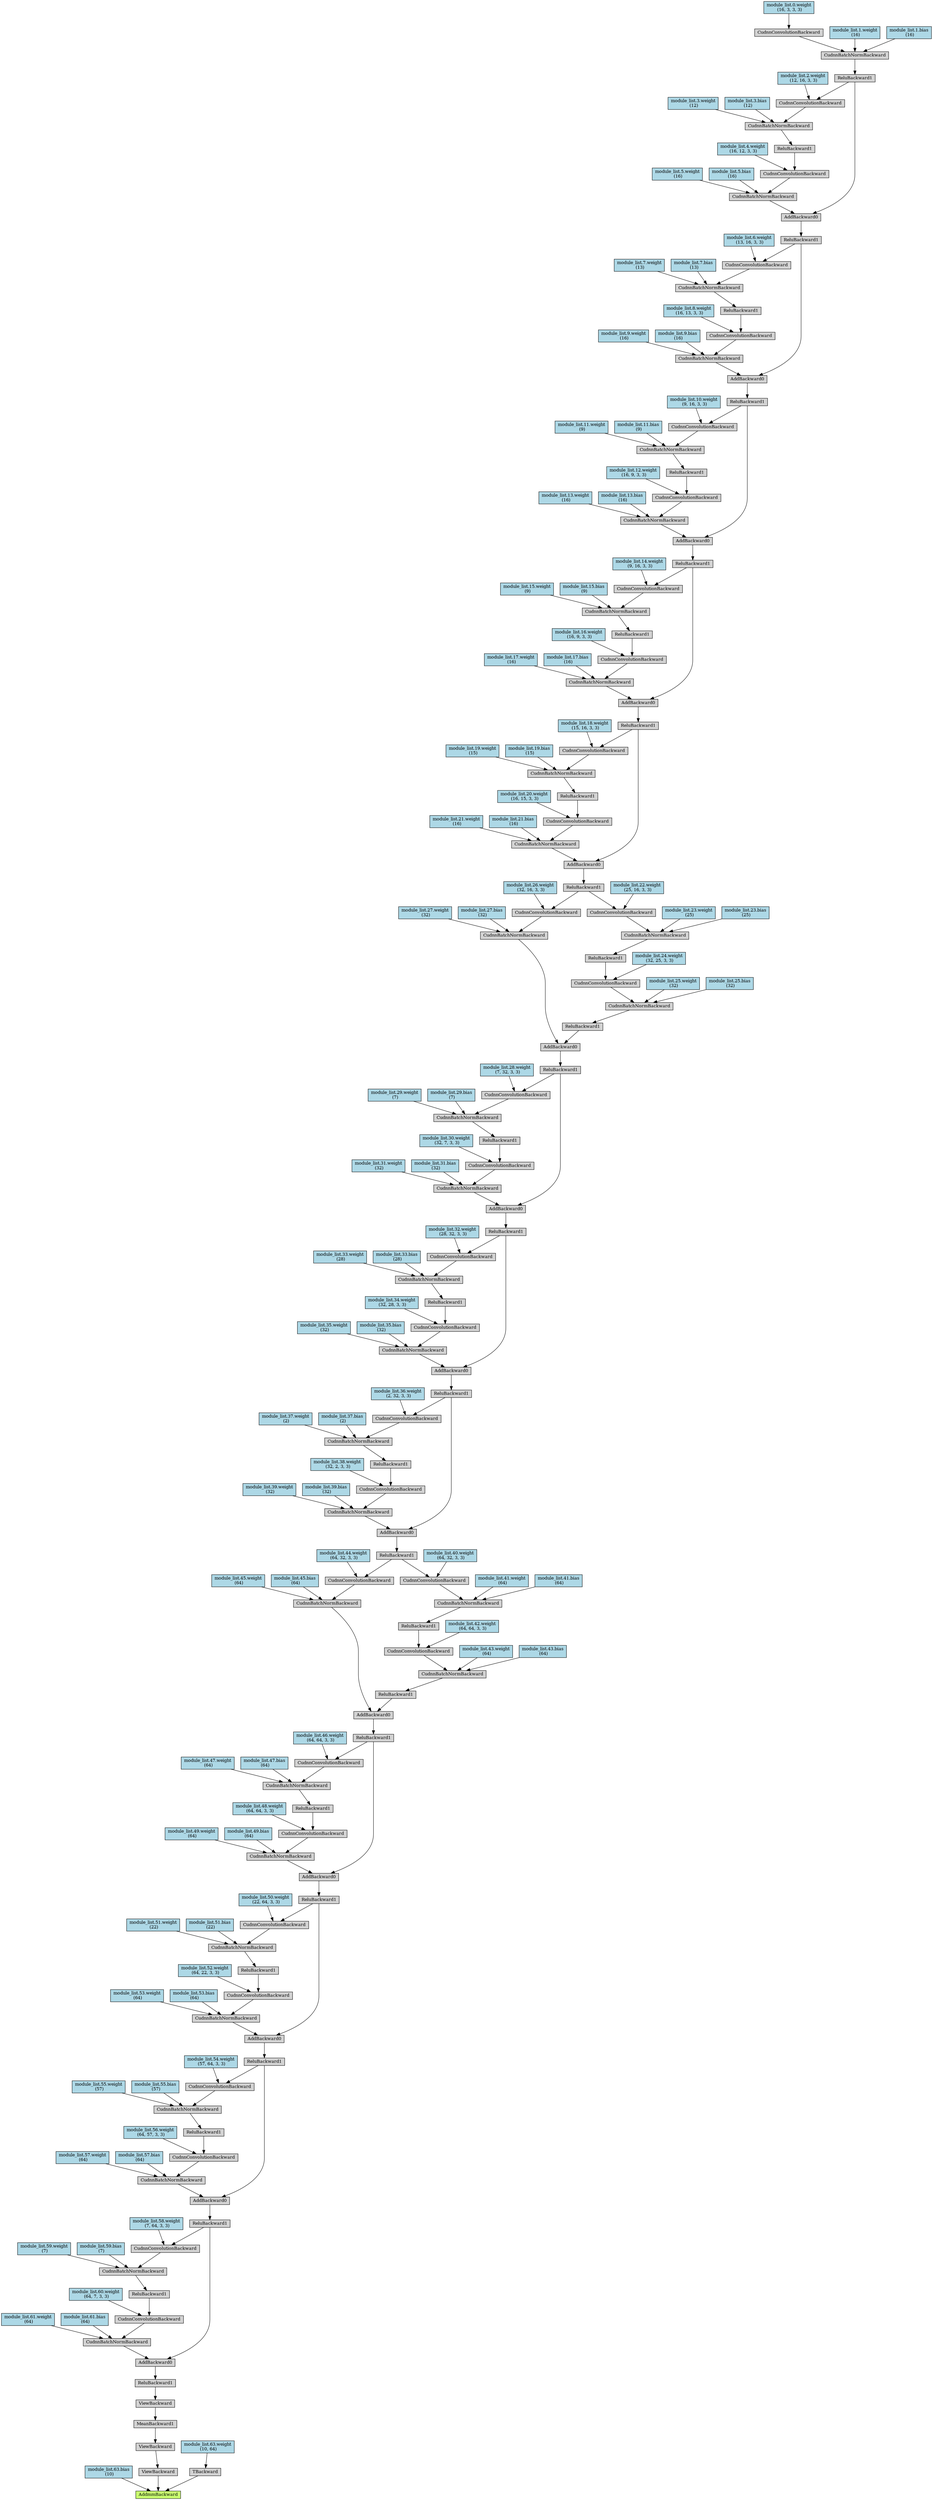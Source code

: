 digraph {
	graph [size="64.35,64.35"]
	node [align=left fontsize=12 height=0.2 ranksep=0.1 shape=box style=filled]
	140668303647856 [label=AddmmBackward fillcolor=darkolivegreen1]
	140668434639392 -> 140668303647856
	140668434639392 [label="module_list.63.bias
 (10)" fillcolor=lightblue]
	140668434638496 -> 140668303647856
	140668434638496 [label=ViewBackward]
	140668434704536 -> 140668434638496
	140668434704536 [label=ViewBackward]
	140665495310520 -> 140668434704536
	140665495310520 [label=MeanBackward1]
	140665495310464 -> 140665495310520
	140665495310464 [label=ViewBackward]
	140665495310744 -> 140665495310464
	140665495310744 [label=ReluBackward1]
	140665495310856 -> 140665495310744
	140665495310856 [label=AddBackward0]
	140665495310968 -> 140665495310856
	140665495310968 [label=ReluBackward1]
	140665495311136 -> 140665495310968
	140665495311136 [label=AddBackward0]
	140665495311248 -> 140665495311136
	140665495311248 [label=ReluBackward1]
	140665495311416 -> 140665495311248
	140665495311416 [label=AddBackward0]
	140665495311528 -> 140665495311416
	140665495311528 [label=ReluBackward1]
	140665495311696 -> 140665495311528
	140665495311696 [label=AddBackward0]
	140665495311808 -> 140665495311696
	140665495311808 [label=ReluBackward1]
	140665495311976 -> 140665495311808
	140665495311976 [label=AddBackward0]
	140665495312088 -> 140665495311976
	140665495312088 [label=ReluBackward1]
	140665495312256 -> 140665495312088
	140665495312256 [label=CudnnBatchNormBackward]
	140665495312368 -> 140665495312256
	140665495312368 [label=CudnnConvolutionBackward]
	140665495312592 -> 140665495312368
	140665495312592 [label=ReluBackward1]
	140665495312760 -> 140665495312592
	140665495312760 [label=CudnnBatchNormBackward]
	140665495312872 -> 140665495312760
	140665495312872 [label=CudnnConvolutionBackward]
	140665495313096 -> 140665495312872
	140665495313096 [label=ReluBackward1]
	140665495313264 -> 140665495313096
	140665495313264 [label=AddBackward0]
	140665495313376 -> 140665495313264
	140665495313376 [label=ReluBackward1]
	140665495313544 -> 140665495313376
	140665495313544 [label=AddBackward0]
	140665495313656 -> 140665495313544
	140665495313656 [label=ReluBackward1]
	140665495313824 -> 140665495313656
	140665495313824 [label=AddBackward0]
	140665495313936 -> 140665495313824
	140665495313936 [label=ReluBackward1]
	140665495314104 -> 140665495313936
	140665495314104 [label=AddBackward0]
	140665495314216 -> 140665495314104
	140665495314216 [label=ReluBackward1]
	140665495314384 -> 140665495314216
	140665495314384 [label=CudnnBatchNormBackward]
	140668433420416 -> 140665495314384
	140668433420416 [label=CudnnConvolutionBackward]
	140668433420640 -> 140668433420416
	140668433420640 [label=ReluBackward1]
	140668433420808 -> 140668433420640
	140668433420808 [label=CudnnBatchNormBackward]
	140668433420920 -> 140668433420808
	140668433420920 [label=CudnnConvolutionBackward]
	140668433421144 -> 140668433420920
	140668433421144 [label=ReluBackward1]
	140668433421312 -> 140668433421144
	140668433421312 [label=AddBackward0]
	140668433421424 -> 140668433421312
	140668433421424 [label=ReluBackward1]
	140668433421592 -> 140668433421424
	140668433421592 [label=AddBackward0]
	140668433421704 -> 140668433421592
	140668433421704 [label=ReluBackward1]
	140668433421872 -> 140668433421704
	140668433421872 [label=AddBackward0]
	140668433421984 -> 140668433421872
	140668433421984 [label=ReluBackward1]
	140668433422152 -> 140668433421984
	140668433422152 [label=AddBackward0]
	140668433422264 -> 140668433422152
	140668433422264 [label=ReluBackward1]
	140668433422432 -> 140668433422264
	140668433422432 [label=AddBackward0]
	140668433422544 -> 140668433422432
	140668433422544 [label=ReluBackward1]
	140668433422712 -> 140668433422544
	140668433422712 [label=CudnnBatchNormBackward]
	140668433422824 -> 140668433422712
	140668433422824 [label=CudnnConvolutionBackward]
	140668433423048 -> 140668433422824
	140668433423048 [label="module_list.0.weight
 (16, 3, 3, 3)" fillcolor=lightblue]
	140668433422880 -> 140668433422712
	140668433422880 [label="module_list.1.weight
 (16)" fillcolor=lightblue]
	140668433422936 -> 140668433422712
	140668433422936 [label="module_list.1.bias
 (16)" fillcolor=lightblue]
	140668433422600 -> 140668433422432
	140668433422600 [label=CudnnBatchNormBackward]
	140668433422768 -> 140668433422600
	140668433422768 [label=CudnnConvolutionBackward]
	140668433423160 -> 140668433422768
	140668433423160 [label=ReluBackward1]
	140668433423384 -> 140668433423160
	140668433423384 [label=CudnnBatchNormBackward]
	140668433423496 -> 140668433423384
	140668433423496 [label=CudnnConvolutionBackward]
	140668433422544 -> 140668433423496
	140668433423720 -> 140668433423496
	140668433423720 [label="module_list.2.weight
 (12, 16, 3, 3)" fillcolor=lightblue]
	140668433423552 -> 140668433423384
	140668433423552 [label="module_list.3.weight
 (12)" fillcolor=lightblue]
	140668433423608 -> 140668433423384
	140668433423608 [label="module_list.3.bias
 (12)" fillcolor=lightblue]
	140668433423272 -> 140668433422768
	140668433423272 [label="module_list.4.weight
 (16, 12, 3, 3)" fillcolor=lightblue]
	140668433422992 -> 140668433422600
	140668433422992 [label="module_list.5.weight
 (16)" fillcolor=lightblue]
	140668433423104 -> 140668433422600
	140668433423104 [label="module_list.5.bias
 (16)" fillcolor=lightblue]
	140668433422320 -> 140668433422152
	140668433422320 [label=CudnnBatchNormBackward]
	140668433422488 -> 140668433422320
	140668433422488 [label=CudnnConvolutionBackward]
	140668433423664 -> 140668433422488
	140668433423664 [label=ReluBackward1]
	140668433423888 -> 140668433423664
	140668433423888 [label=CudnnBatchNormBackward]
	140668433423832 -> 140668433423888
	140668433423832 [label=CudnnConvolutionBackward]
	140668433422264 -> 140668433423832
	140668433424168 -> 140668433423832
	140668433424168 [label="module_list.6.weight
 (13, 16, 3, 3)" fillcolor=lightblue]
	140668433424000 -> 140668433423888
	140668433424000 [label="module_list.7.weight
 (13)" fillcolor=lightblue]
	140668433424056 -> 140668433423888
	140668433424056 [label="module_list.7.bias
 (13)" fillcolor=lightblue]
	140668433423776 -> 140668433422488
	140668433423776 [label="module_list.8.weight
 (16, 13, 3, 3)" fillcolor=lightblue]
	140668433422656 -> 140668433422320
	140668433422656 [label="module_list.9.weight
 (16)" fillcolor=lightblue]
	140668433423216 -> 140668433422320
	140668433423216 [label="module_list.9.bias
 (16)" fillcolor=lightblue]
	140668433422040 -> 140668433421872
	140668433422040 [label=CudnnBatchNormBackward]
	140668433422208 -> 140668433422040
	140668433422208 [label=CudnnConvolutionBackward]
	140668433424112 -> 140668433422208
	140668433424112 [label=ReluBackward1]
	140668433424336 -> 140668433424112
	140668433424336 [label=CudnnBatchNormBackward]
	140668433629256 -> 140668433424336
	140668433629256 [label=CudnnConvolutionBackward]
	140668433421984 -> 140668433629256
	140668433629480 -> 140668433629256
	140668433629480 [label="module_list.10.weight
 (9, 16, 3, 3)" fillcolor=lightblue]
	140668433629312 -> 140668433424336
	140668433629312 [label="module_list.11.weight
 (9)" fillcolor=lightblue]
	140668433629368 -> 140668433424336
	140668433629368 [label="module_list.11.bias
 (9)" fillcolor=lightblue]
	140668433424224 -> 140668433422208
	140668433424224 [label="module_list.12.weight
 (16, 9, 3, 3)" fillcolor=lightblue]
	140668433422376 -> 140668433422040
	140668433422376 [label="module_list.13.weight
 (16)" fillcolor=lightblue]
	140668433423328 -> 140668433422040
	140668433423328 [label="module_list.13.bias
 (16)" fillcolor=lightblue]
	140668433421760 -> 140668433421592
	140668433421760 [label=CudnnBatchNormBackward]
	140668433421928 -> 140668433421760
	140668433421928 [label=CudnnConvolutionBackward]
	140668433424280 -> 140668433421928
	140668433424280 [label=ReluBackward1]
	140668433629648 -> 140668433424280
	140668433629648 [label=CudnnBatchNormBackward]
	140668433629704 -> 140668433629648
	140668433629704 [label=CudnnConvolutionBackward]
	140668433421704 -> 140668433629704
	140668433629928 -> 140668433629704
	140668433629928 [label="module_list.14.weight
 (9, 16, 3, 3)" fillcolor=lightblue]
	140668433629760 -> 140668433629648
	140668433629760 [label="module_list.15.weight
 (9)" fillcolor=lightblue]
	140668433629816 -> 140668433629648
	140668433629816 [label="module_list.15.bias
 (9)" fillcolor=lightblue]
	140668433629424 -> 140668433421928
	140668433629424 [label="module_list.16.weight
 (16, 9, 3, 3)" fillcolor=lightblue]
	140668433422096 -> 140668433421760
	140668433422096 [label="module_list.17.weight
 (16)" fillcolor=lightblue]
	140668433423440 -> 140668433421760
	140668433423440 [label="module_list.17.bias
 (16)" fillcolor=lightblue]
	140668433421480 -> 140668433421312
	140668433421480 [label=CudnnBatchNormBackward]
	140668433421648 -> 140668433421480
	140668433421648 [label=CudnnConvolutionBackward]
	140668433629872 -> 140668433421648
	140668433629872 [label=ReluBackward1]
	140668433630096 -> 140668433629872
	140668433630096 [label=CudnnBatchNormBackward]
	140668433630152 -> 140668433630096
	140668433630152 [label=CudnnConvolutionBackward]
	140668433421424 -> 140668433630152
	140668433630376 -> 140668433630152
	140668433630376 [label="module_list.18.weight
 (15, 16, 3, 3)" fillcolor=lightblue]
	140668433630208 -> 140668433630096
	140668433630208 [label="module_list.19.weight
 (15)" fillcolor=lightblue]
	140668433630264 -> 140668433630096
	140668433630264 [label="module_list.19.bias
 (15)" fillcolor=lightblue]
	140668433629592 -> 140668433421648
	140668433629592 [label="module_list.20.weight
 (16, 15, 3, 3)" fillcolor=lightblue]
	140668433421816 -> 140668433421480
	140668433421816 [label="module_list.21.weight
 (16)" fillcolor=lightblue]
	140668433423944 -> 140668433421480
	140668433423944 [label="module_list.21.bias
 (16)" fillcolor=lightblue]
	140668433421200 -> 140668433420920
	140668433421200 [label="module_list.22.weight
 (25, 16, 3, 3)" fillcolor=lightblue]
	140668433420976 -> 140668433420808
	140668433420976 [label="module_list.23.weight
 (25)" fillcolor=lightblue]
	140668433421032 -> 140668433420808
	140668433421032 [label="module_list.23.bias
 (25)" fillcolor=lightblue]
	140668433420696 -> 140668433420416
	140668433420696 [label="module_list.24.weight
 (32, 25, 3, 3)" fillcolor=lightblue]
	140668433420472 -> 140665495314384
	140668433420472 [label="module_list.25.weight
 (32)" fillcolor=lightblue]
	140668433420528 -> 140665495314384
	140668433420528 [label="module_list.25.bias
 (32)" fillcolor=lightblue]
	140665495314272 -> 140665495314104
	140665495314272 [label=CudnnBatchNormBackward]
	140668433420360 -> 140665495314272
	140668433420360 [label=CudnnConvolutionBackward]
	140668433421144 -> 140668433420360
	140668433421256 -> 140668433420360
	140668433421256 [label="module_list.26.weight
 (32, 16, 3, 3)" fillcolor=lightblue]
	140668433420584 -> 140665495314272
	140668433420584 [label="module_list.27.weight
 (32)" fillcolor=lightblue]
	140668433420752 -> 140665495314272
	140668433420752 [label="module_list.27.bias
 (32)" fillcolor=lightblue]
	140665495313992 -> 140665495313824
	140665495313992 [label=CudnnBatchNormBackward]
	140665495314160 -> 140665495313992
	140665495314160 [label=CudnnConvolutionBackward]
	140668433421368 -> 140665495314160
	140668433421368 [label=ReluBackward1]
	140668433629984 -> 140668433421368
	140668433629984 [label=CudnnBatchNormBackward]
	140668433630432 -> 140668433629984
	140668433630432 [label=CudnnConvolutionBackward]
	140665495313936 -> 140668433630432
	140668433630488 -> 140668433630432
	140668433630488 [label="module_list.28.weight
 (7, 32, 3, 3)" fillcolor=lightblue]
	140668433630040 -> 140668433629984
	140668433630040 [label="module_list.29.weight
 (7)" fillcolor=lightblue]
	140668433630544 -> 140668433629984
	140668433630544 [label="module_list.29.bias
 (7)" fillcolor=lightblue]
	140668433421536 -> 140665495314160
	140668433421536 [label="module_list.30.weight
 (32, 7, 3, 3)" fillcolor=lightblue]
	140665495314328 -> 140665495313992
	140665495314328 [label="module_list.31.weight
 (32)" fillcolor=lightblue]
	140668433421088 -> 140665495313992
	140668433421088 [label="module_list.31.bias
 (32)" fillcolor=lightblue]
	140665495313712 -> 140665495313544
	140665495313712 [label=CudnnBatchNormBackward]
	140665495313880 -> 140665495313712
	140665495313880 [label=CudnnConvolutionBackward]
	140668433630600 -> 140665495313880
	140668433630600 [label=ReluBackward1]
	140668433630768 -> 140668433630600
	140668433630768 [label=CudnnBatchNormBackward]
	140668433630824 -> 140668433630768
	140668433630824 [label=CudnnConvolutionBackward]
	140665495313656 -> 140668433630824
	140668433631048 -> 140668433630824
	140668433631048 [label="module_list.32.weight
 (28, 32, 3, 3)" fillcolor=lightblue]
	140668433630880 -> 140668433630768
	140668433630880 [label="module_list.33.weight
 (28)" fillcolor=lightblue]
	140668433630936 -> 140668433630768
	140668433630936 [label="module_list.33.bias
 (28)" fillcolor=lightblue]
	140668433630320 -> 140665495313880
	140668433630320 [label="module_list.34.weight
 (32, 28, 3, 3)" fillcolor=lightblue]
	140665495314048 -> 140665495313712
	140665495314048 [label="module_list.35.weight
 (32)" fillcolor=lightblue]
	140668433420864 -> 140665495313712
	140668433420864 [label="module_list.35.bias
 (32)" fillcolor=lightblue]
	140665495313432 -> 140665495313264
	140665495313432 [label=CudnnBatchNormBackward]
	140665495313600 -> 140665495313432
	140665495313600 [label=CudnnConvolutionBackward]
	140668433630992 -> 140665495313600
	140668433630992 [label=ReluBackward1]
	140668433631216 -> 140668433630992
	140668433631216 [label=CudnnBatchNormBackward]
	140668433631160 -> 140668433631216
	140668433631160 [label=CudnnConvolutionBackward]
	140665495313376 -> 140668433631160
	140668433631496 -> 140668433631160
	140668433631496 [label="module_list.36.weight
 (2, 32, 3, 3)" fillcolor=lightblue]
	140668433631328 -> 140668433631216
	140668433631328 [label="module_list.37.weight
 (2)" fillcolor=lightblue]
	140668433631384 -> 140668433631216
	140668433631384 [label="module_list.37.bias
 (2)" fillcolor=lightblue]
	140668433631104 -> 140665495313600
	140668433631104 [label="module_list.38.weight
 (32, 2, 3, 3)" fillcolor=lightblue]
	140665495313768 -> 140665495313432
	140665495313768 [label="module_list.39.weight
 (32)" fillcolor=lightblue]
	140668433629536 -> 140665495313432
	140668433629536 [label="module_list.39.bias
 (32)" fillcolor=lightblue]
	140665495313152 -> 140665495312872
	140665495313152 [label="module_list.40.weight
 (64, 32, 3, 3)" fillcolor=lightblue]
	140665495312928 -> 140665495312760
	140665495312928 [label="module_list.41.weight
 (64)" fillcolor=lightblue]
	140665495312984 -> 140665495312760
	140665495312984 [label="module_list.41.bias
 (64)" fillcolor=lightblue]
	140665495312648 -> 140665495312368
	140665495312648 [label="module_list.42.weight
 (64, 64, 3, 3)" fillcolor=lightblue]
	140665495312424 -> 140665495312256
	140665495312424 [label="module_list.43.weight
 (64)" fillcolor=lightblue]
	140665495312480 -> 140665495312256
	140665495312480 [label="module_list.43.bias
 (64)" fillcolor=lightblue]
	140665495312144 -> 140665495311976
	140665495312144 [label=CudnnBatchNormBackward]
	140665495312312 -> 140665495312144
	140665495312312 [label=CudnnConvolutionBackward]
	140665495313096 -> 140665495312312
	140665495313208 -> 140665495312312
	140665495313208 [label="module_list.44.weight
 (64, 32, 3, 3)" fillcolor=lightblue]
	140665495312536 -> 140665495312144
	140665495312536 [label="module_list.45.weight
 (64)" fillcolor=lightblue]
	140665495312704 -> 140665495312144
	140665495312704 [label="module_list.45.bias
 (64)" fillcolor=lightblue]
	140665495311864 -> 140665495311696
	140665495311864 [label=CudnnBatchNormBackward]
	140665495312032 -> 140665495311864
	140665495312032 [label=CudnnConvolutionBackward]
	140665495313320 -> 140665495312032
	140665495313320 [label=ReluBackward1]
	140668433630712 -> 140665495313320
	140668433630712 [label=CudnnBatchNormBackward]
	140668433631272 -> 140668433630712
	140668433631272 [label=CudnnConvolutionBackward]
	140665495311808 -> 140668433631272
	140668433631720 -> 140668433631272
	140668433631720 [label="module_list.46.weight
 (64, 64, 3, 3)" fillcolor=lightblue]
	140668433631552 -> 140668433630712
	140668433631552 [label="module_list.47.weight
 (64)" fillcolor=lightblue]
	140668433631664 -> 140668433630712
	140668433631664 [label="module_list.47.bias
 (64)" fillcolor=lightblue]
	140665495313488 -> 140665495312032
	140665495313488 [label="module_list.48.weight
 (64, 64, 3, 3)" fillcolor=lightblue]
	140665495312200 -> 140665495311864
	140665495312200 [label="module_list.49.weight
 (64)" fillcolor=lightblue]
	140665495313040 -> 140665495311864
	140665495313040 [label="module_list.49.bias
 (64)" fillcolor=lightblue]
	140665495311584 -> 140665495311416
	140665495311584 [label=CudnnBatchNormBackward]
	140665495311752 -> 140665495311584
	140665495311752 [label=CudnnConvolutionBackward]
	140668433631608 -> 140665495311752
	140668433631608 [label=ReluBackward1]
	140668433631888 -> 140668433631608
	140668433631888 [label=CudnnBatchNormBackward]
	140668433631832 -> 140668433631888
	140668433631832 [label=CudnnConvolutionBackward]
	140665495311528 -> 140668433631832
	140668433632168 -> 140668433631832
	140668433632168 [label="module_list.50.weight
 (22, 64, 3, 3)" fillcolor=lightblue]
	140668433632000 -> 140668433631888
	140668433632000 [label="module_list.51.weight
 (22)" fillcolor=lightblue]
	140668433632056 -> 140668433631888
	140668433632056 [label="module_list.51.bias
 (22)" fillcolor=lightblue]
	140668433631776 -> 140665495311752
	140668433631776 [label="module_list.52.weight
 (64, 22, 3, 3)" fillcolor=lightblue]
	140665495311920 -> 140665495311584
	140665495311920 [label="module_list.53.weight
 (64)" fillcolor=lightblue]
	140665495312816 -> 140665495311584
	140665495312816 [label="module_list.53.bias
 (64)" fillcolor=lightblue]
	140665495311304 -> 140665495311136
	140665495311304 [label=CudnnBatchNormBackward]
	140665495311472 -> 140665495311304
	140665495311472 [label=CudnnConvolutionBackward]
	140668433632112 -> 140665495311472
	140668433632112 [label=ReluBackward1]
	140668433632336 -> 140668433632112
	140668433632336 [label=CudnnBatchNormBackward]
	140668433632280 -> 140668433632336
	140668433632280 [label=CudnnConvolutionBackward]
	140665495311248 -> 140668433632280
	140668433632616 -> 140668433632280
	140668433632616 [label="module_list.54.weight
 (57, 64, 3, 3)" fillcolor=lightblue]
	140668433632448 -> 140668433632336
	140668433632448 [label="module_list.55.weight
 (57)" fillcolor=lightblue]
	140668433632504 -> 140668433632336
	140668433632504 [label="module_list.55.bias
 (57)" fillcolor=lightblue]
	140668433632224 -> 140665495311472
	140668433632224 [label="module_list.56.weight
 (64, 57, 3, 3)" fillcolor=lightblue]
	140665495311640 -> 140665495311304
	140665495311640 [label="module_list.57.weight
 (64)" fillcolor=lightblue]
	140668433630656 -> 140665495311304
	140668433630656 [label="module_list.57.bias
 (64)" fillcolor=lightblue]
	140665495311024 -> 140665495310856
	140665495311024 [label=CudnnBatchNormBackward]
	140665495311192 -> 140665495311024
	140665495311192 [label=CudnnConvolutionBackward]
	140668433632560 -> 140665495311192
	140668433632560 [label=ReluBackward1]
	140668433632784 -> 140668433632560
	140668433632784 [label=CudnnBatchNormBackward]
	140668433632728 -> 140668433632784
	140668433632728 [label=CudnnConvolutionBackward]
	140665495310968 -> 140668433632728
	140668433633064 -> 140668433632728
	140668433633064 [label="module_list.58.weight
 (7, 64, 3, 3)" fillcolor=lightblue]
	140668433632896 -> 140668433632784
	140668433632896 [label="module_list.59.weight
 (7)" fillcolor=lightblue]
	140668433632952 -> 140668433632784
	140668433632952 [label="module_list.59.bias
 (7)" fillcolor=lightblue]
	140668433632672 -> 140665495311192
	140668433632672 [label="module_list.60.weight
 (64, 7, 3, 3)" fillcolor=lightblue]
	140665495311360 -> 140665495311024
	140665495311360 [label="module_list.61.weight
 (64)" fillcolor=lightblue]
	140668433631440 -> 140665495311024
	140668433631440 [label="module_list.61.bias
 (64)" fillcolor=lightblue]
	140668434703416 -> 140668303647856
	140668434703416 [label=TBackward]
	140668434702800 -> 140668434703416
	140668434702800 [label="module_list.63.weight
 (10, 64)" fillcolor=lightblue]
}
